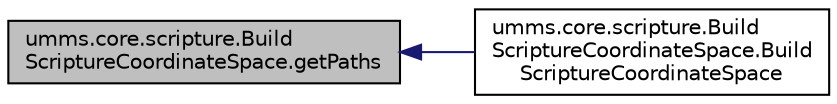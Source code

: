digraph "umms.core.scripture.BuildScriptureCoordinateSpace.getPaths"
{
  edge [fontname="Helvetica",fontsize="10",labelfontname="Helvetica",labelfontsize="10"];
  node [fontname="Helvetica",fontsize="10",shape=record];
  rankdir="LR";
  Node1 [label="umms.core.scripture.Build\lScriptureCoordinateSpace.getPaths",height=0.2,width=0.4,color="black", fillcolor="grey75", style="filled" fontcolor="black"];
  Node1 -> Node2 [dir="back",color="midnightblue",fontsize="10",style="solid",fontname="Helvetica"];
  Node2 [label="umms.core.scripture.Build\lScriptureCoordinateSpace.Build\lScriptureCoordinateSpace",height=0.2,width=0.4,color="black", fillcolor="white", style="filled",URL="$classumms_1_1core_1_1scripture_1_1_build_scripture_coordinate_space.html#a80afa5bcdef6a657c5ef6a1470f97b42"];
}
